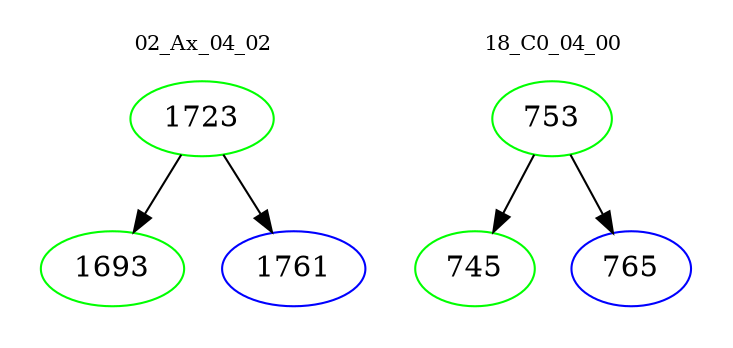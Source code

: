 digraph{
subgraph cluster_0 {
color = white
label = "02_Ax_04_02";
fontsize=10;
T0_1723 [label="1723", color="green"]
T0_1723 -> T0_1693 [color="black"]
T0_1693 [label="1693", color="green"]
T0_1723 -> T0_1761 [color="black"]
T0_1761 [label="1761", color="blue"]
}
subgraph cluster_1 {
color = white
label = "18_C0_04_00";
fontsize=10;
T1_753 [label="753", color="green"]
T1_753 -> T1_745 [color="black"]
T1_745 [label="745", color="green"]
T1_753 -> T1_765 [color="black"]
T1_765 [label="765", color="blue"]
}
}
